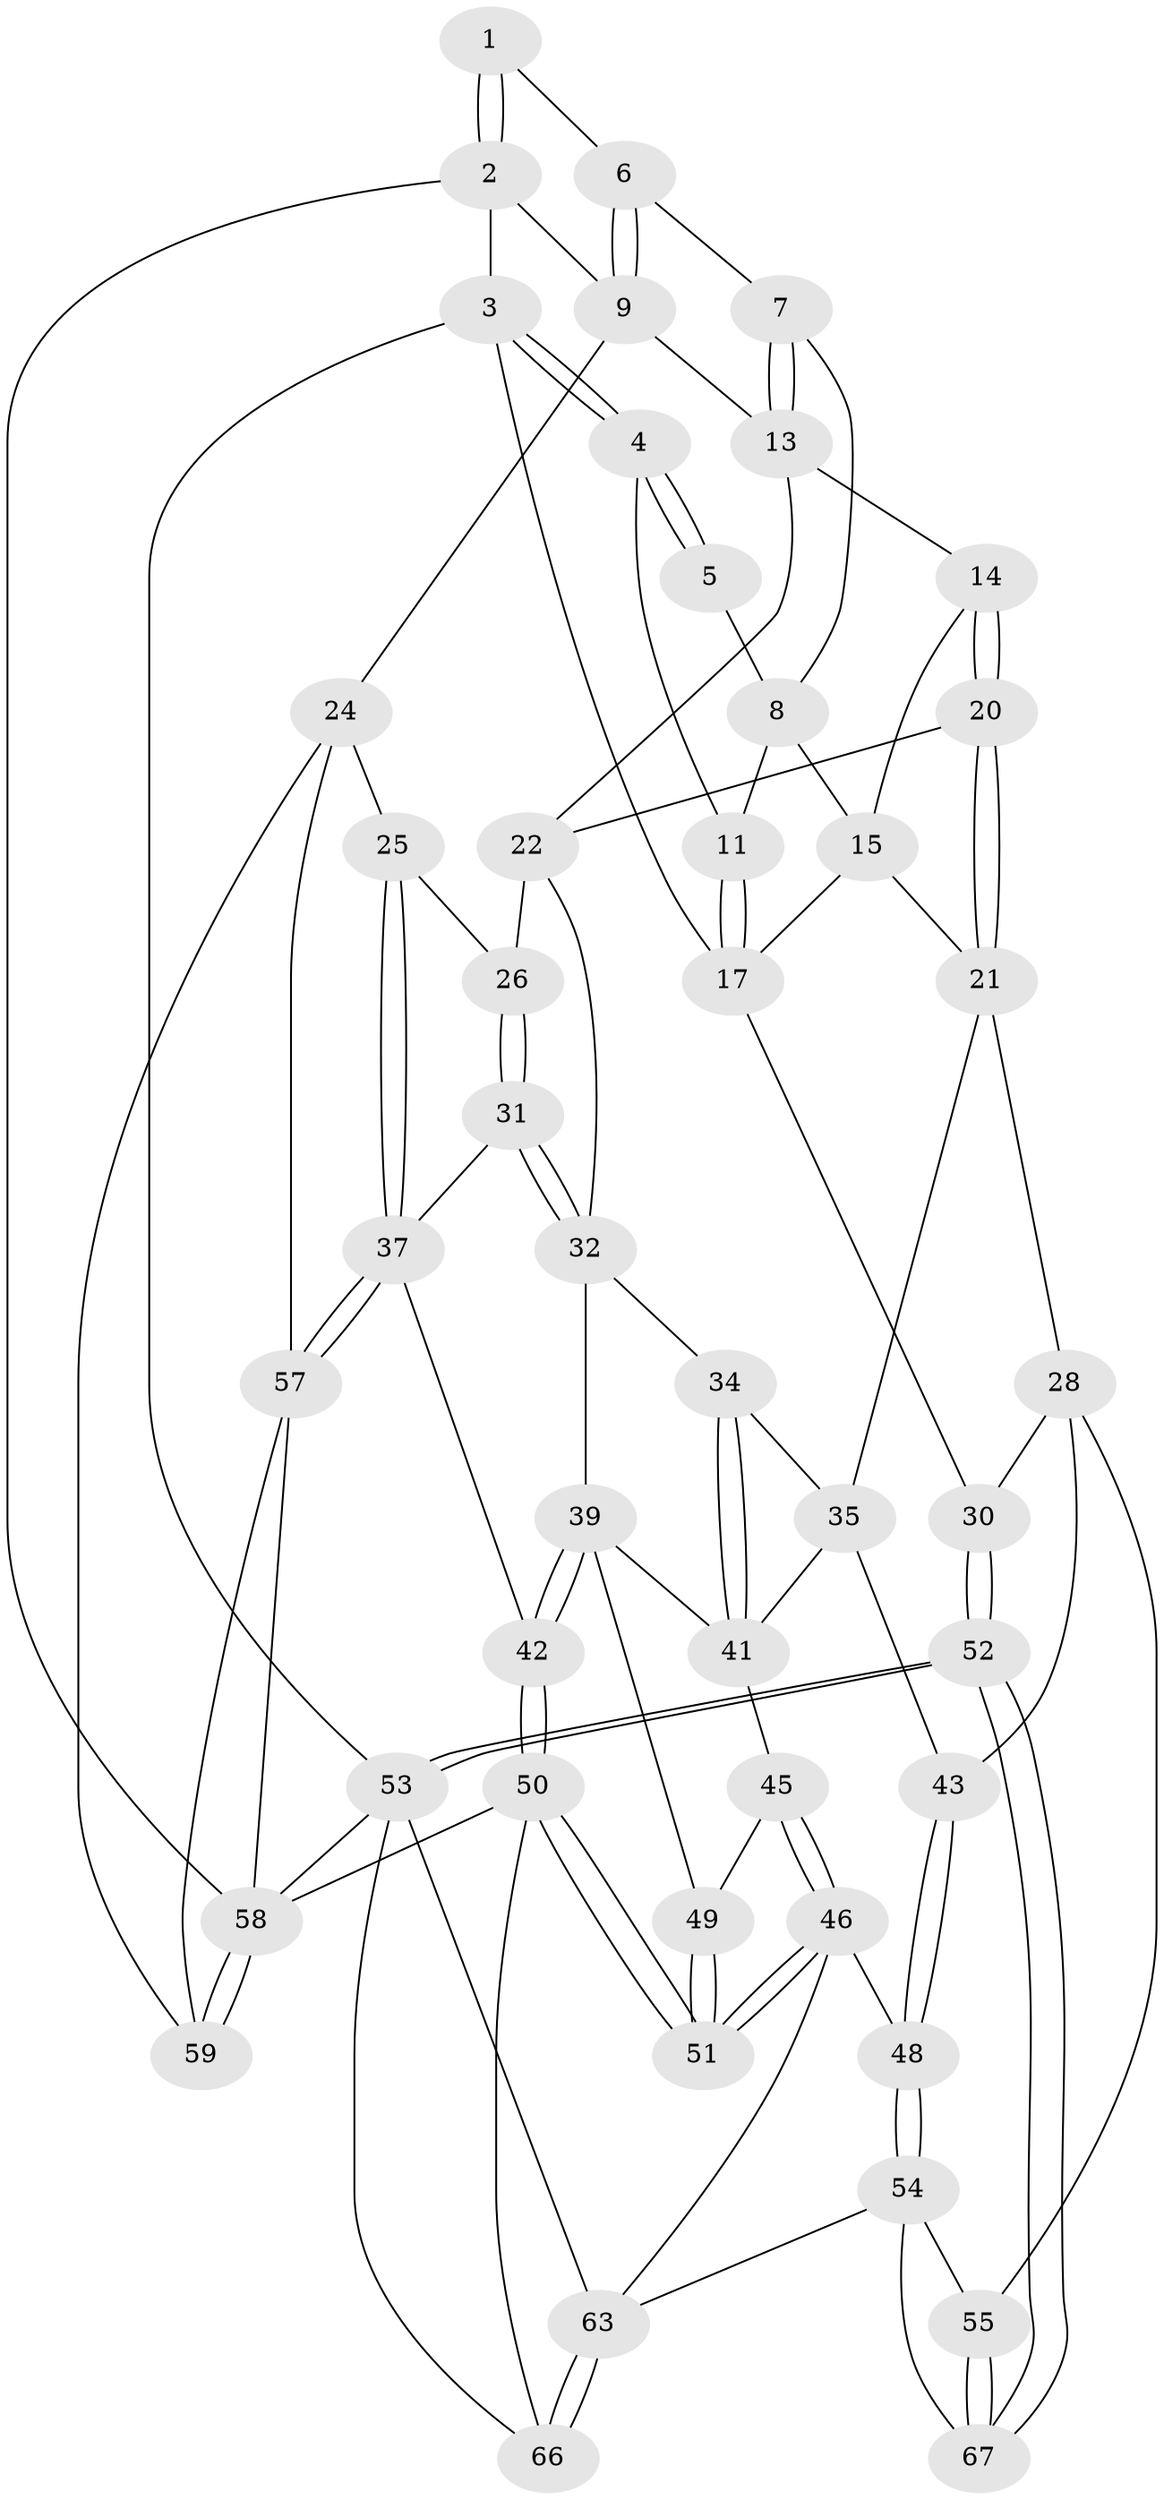 // Generated by graph-tools (version 1.1) at 2025/24/03/03/25 07:24:35]
// undirected, 47 vertices, 109 edges
graph export_dot {
graph [start="1"]
  node [color=gray90,style=filled];
  1 [pos="+0.7307170751170147+0"];
  2 [pos="+1+0"];
  3 [pos="+0+0"];
  4 [pos="+0+0"];
  5 [pos="+0.5751888704969278+0"];
  6 [pos="+0.8037849923004815+0.07561915453176493"];
  7 [pos="+0.6305188410673541+0.15497626919640534"];
  8 [pos="+0.5676095241194856+0",super="+12"];
  9 [pos="+0.9099237975626193+0.2091044366578657",super="+10"];
  11 [pos="+0.26938987021028216+0.17272587948832402"];
  13 [pos="+0.6408417340701295+0.2251641137748536",super="+16"];
  14 [pos="+0.464335297388062+0.3008116996633223"];
  15 [pos="+0.3350152826476649+0.21361691065713315",super="+19"];
  17 [pos="+0.10245201363274828+0.4142718100363341",super="+18"];
  20 [pos="+0.47133955657588844+0.4392514824116578"];
  21 [pos="+0.2835354492084835+0.5144194840129701",super="+27"];
  22 [pos="+0.7320468245748565+0.4232103687716213",super="+23"];
  24 [pos="+1+0.48470021944195707",super="+56"];
  25 [pos="+0.8460244014515458+0.5173674264665313"];
  26 [pos="+0.7975738486705867+0.4951926699951854"];
  28 [pos="+0.06046503786515071+0.6424669581842174",super="+29"];
  30 [pos="+0+0.6139878400247756"];
  31 [pos="+0.6626603113944182+0.6730168185929667"];
  32 [pos="+0.5477222545319651+0.5624523504118304",super="+33"];
  34 [pos="+0.5224710342649168+0.5857732201342081"];
  35 [pos="+0.304054444639839+0.5837151068532868",super="+36"];
  37 [pos="+0.829338684074579+0.7054946342725934",super="+38"];
  39 [pos="+0.5271651364351321+0.7068968296526631",super="+40"];
  41 [pos="+0.4301145339609491+0.6753918130506944",super="+44"];
  42 [pos="+0.6496075475044756+0.7684478499706674"];
  43 [pos="+0.1930347563729342+0.7032785486973969"];
  45 [pos="+0.34648960486401553+0.764458960898314"];
  46 [pos="+0.3398139870413139+0.7798570642546299",super="+47"];
  48 [pos="+0.21750114782893662+0.7785590891013505"];
  49 [pos="+0.485705689224958+0.7563046950625821"];
  50 [pos="+0.6139452892981855+0.9723874174334519",super="+62"];
  51 [pos="+0.5327982337701614+0.8848563450892784"];
  52 [pos="+0+1"];
  53 [pos="+0+1",super="+68"];
  54 [pos="+0.11645346839363582+0.8556127414853064",super="+65"];
  55 [pos="+0.04982052116185897+0.8063237664635043"];
  57 [pos="+0.8812722265169929+0.7567569226142408",super="+60"];
  58 [pos="+1+1",super="+61"];
  59 [pos="+1+0.9276406684548018"];
  63 [pos="+0.3066385184927072+0.8731386870376354",super="+64"];
  66 [pos="+0.5385156440219305+1"];
  67 [pos="+0+1"];
  1 -- 2;
  1 -- 2;
  1 -- 6;
  2 -- 3;
  2 -- 58;
  2 -- 9;
  3 -- 4;
  3 -- 4;
  3 -- 53;
  3 -- 17;
  4 -- 5;
  4 -- 5;
  4 -- 11;
  5 -- 8;
  6 -- 7;
  6 -- 9;
  6 -- 9;
  7 -- 8;
  7 -- 13;
  7 -- 13;
  8 -- 11;
  8 -- 15;
  9 -- 24;
  9 -- 13;
  11 -- 17;
  11 -- 17;
  13 -- 14;
  13 -- 22;
  14 -- 15;
  14 -- 20;
  14 -- 20;
  15 -- 17;
  15 -- 21;
  17 -- 30;
  20 -- 21;
  20 -- 21;
  20 -- 22;
  21 -- 35;
  21 -- 28;
  22 -- 26;
  22 -- 32;
  24 -- 25;
  24 -- 57;
  24 -- 59;
  25 -- 26;
  25 -- 37;
  25 -- 37;
  26 -- 31;
  26 -- 31;
  28 -- 43;
  28 -- 30;
  28 -- 55;
  30 -- 52;
  30 -- 52;
  31 -- 32;
  31 -- 32;
  31 -- 37;
  32 -- 34;
  32 -- 39;
  34 -- 35;
  34 -- 41;
  34 -- 41;
  35 -- 41;
  35 -- 43;
  37 -- 57;
  37 -- 57;
  37 -- 42;
  39 -- 42;
  39 -- 42;
  39 -- 41;
  39 -- 49;
  41 -- 45;
  42 -- 50;
  42 -- 50;
  43 -- 48;
  43 -- 48;
  45 -- 46;
  45 -- 46;
  45 -- 49;
  46 -- 51;
  46 -- 51;
  46 -- 48;
  46 -- 63;
  48 -- 54;
  48 -- 54;
  49 -- 51;
  49 -- 51;
  50 -- 51;
  50 -- 51;
  50 -- 66;
  50 -- 58;
  52 -- 53;
  52 -- 53;
  52 -- 67;
  52 -- 67;
  53 -- 58;
  53 -- 66;
  53 -- 63;
  54 -- 55;
  54 -- 67;
  54 -- 63;
  55 -- 67;
  55 -- 67;
  57 -- 58;
  57 -- 59;
  58 -- 59;
  58 -- 59;
  63 -- 66;
  63 -- 66;
}
